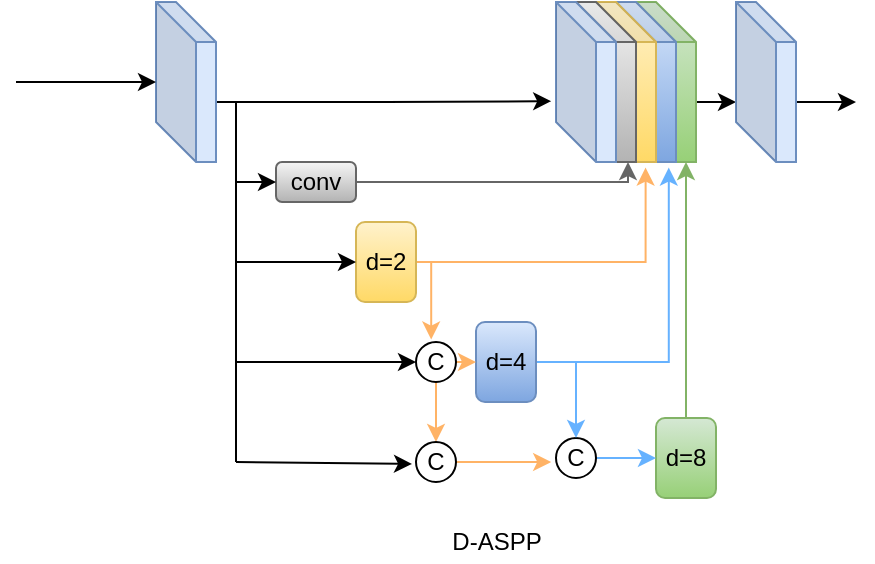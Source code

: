 <mxfile version="14.5.10" type="github">
  <diagram id="hiHt1AXURksgVoXPxqpf" name="Page-1">
    <mxGraphModel dx="663" dy="411" grid="1" gridSize="10" guides="1" tooltips="1" connect="1" arrows="1" fold="1" page="1" pageScale="1" pageWidth="827" pageHeight="1169" math="0" shadow="0">
      <root>
        <mxCell id="0" />
        <mxCell id="1" parent="0" />
        <mxCell id="XYvxMqAaB1pXMje3Bv3W-18" style="edgeStyle=orthogonalEdgeStyle;rounded=0;orthogonalLoop=1;jettySize=auto;html=1;exitX=0;exitY=0;exitDx=30;exitDy=50;exitPerimeter=0;entryX=-0.08;entryY=0.62;entryDx=0;entryDy=0;entryPerimeter=0;" edge="1" parent="1" source="XYvxMqAaB1pXMje3Bv3W-1" target="XYvxMqAaB1pXMje3Bv3W-11">
          <mxGeometry relative="1" as="geometry" />
        </mxCell>
        <mxCell id="XYvxMqAaB1pXMje3Bv3W-1" value="" style="shape=cube;whiteSpace=wrap;html=1;boundedLbl=1;backgroundOutline=1;darkOpacity=0.05;darkOpacity2=0.1;fillColor=#dae8fc;strokeColor=#6c8ebf;" vertex="1" parent="1">
          <mxGeometry x="170" y="70" width="30" height="80" as="geometry" />
        </mxCell>
        <mxCell id="XYvxMqAaB1pXMje3Bv3W-41" style="edgeStyle=orthogonalEdgeStyle;rounded=0;orthogonalLoop=1;jettySize=auto;html=1;exitX=0;exitY=0;exitDx=30;exitDy=50;exitPerimeter=0;entryX=0;entryY=0.625;entryDx=0;entryDy=0;entryPerimeter=0;" edge="1" parent="1" source="XYvxMqAaB1pXMje3Bv3W-2" target="XYvxMqAaB1pXMje3Bv3W-33">
          <mxGeometry relative="1" as="geometry" />
        </mxCell>
        <mxCell id="XYvxMqAaB1pXMje3Bv3W-2" value="" style="shape=cube;whiteSpace=wrap;html=1;boundedLbl=1;backgroundOutline=1;darkOpacity=0.05;darkOpacity2=0.1;fillColor=#d5e8d4;strokeColor=#82b366;gradientColor=#97d077;" vertex="1" parent="1">
          <mxGeometry x="410" y="70" width="30" height="80" as="geometry" />
        </mxCell>
        <mxCell id="XYvxMqAaB1pXMje3Bv3W-4" value="" style="shape=cube;whiteSpace=wrap;html=1;boundedLbl=1;backgroundOutline=1;darkOpacity=0.05;darkOpacity2=0.1;fillColor=#dae8fc;strokeColor=#6c8ebf;gradientColor=#7ea6e0;" vertex="1" parent="1">
          <mxGeometry x="400" y="70" width="30" height="80" as="geometry" />
        </mxCell>
        <mxCell id="XYvxMqAaB1pXMje3Bv3W-8" value="" style="shape=cube;whiteSpace=wrap;html=1;boundedLbl=1;backgroundOutline=1;darkOpacity=0.05;darkOpacity2=0.1;fillColor=#fff2cc;strokeColor=#d6b656;gradientColor=#ffd966;" vertex="1" parent="1">
          <mxGeometry x="390" y="70" width="30" height="80" as="geometry" />
        </mxCell>
        <mxCell id="XYvxMqAaB1pXMje3Bv3W-6" value="" style="shape=cube;whiteSpace=wrap;html=1;boundedLbl=1;backgroundOutline=1;darkOpacity=0.05;darkOpacity2=0.1;fillColor=#f5f5f5;strokeColor=#666666;gradientColor=#b3b3b3;" vertex="1" parent="1">
          <mxGeometry x="380" y="70" width="30" height="80" as="geometry" />
        </mxCell>
        <mxCell id="XYvxMqAaB1pXMje3Bv3W-11" value="" style="shape=cube;whiteSpace=wrap;html=1;boundedLbl=1;backgroundOutline=1;darkOpacity=0.05;darkOpacity2=0.1;fillColor=#dae8fc;strokeColor=#6c8ebf;" vertex="1" parent="1">
          <mxGeometry x="370" y="70" width="30" height="80" as="geometry" />
        </mxCell>
        <mxCell id="XYvxMqAaB1pXMje3Bv3W-43" style="edgeStyle=orthogonalEdgeStyle;rounded=0;orthogonalLoop=1;jettySize=auto;html=1;exitX=1;exitY=0.5;exitDx=0;exitDy=0;entryX=1;entryY=1;entryDx=0;entryDy=0;entryPerimeter=0;strokeColor=#666666;gradientColor=#b3b3b3;fillColor=#f5f5f5;" edge="1" parent="1">
          <mxGeometry relative="1" as="geometry">
            <mxPoint x="266" y="160" as="sourcePoint" />
            <mxPoint x="406" y="150" as="targetPoint" />
            <Array as="points">
              <mxPoint x="406" y="160" />
            </Array>
          </mxGeometry>
        </mxCell>
        <mxCell id="XYvxMqAaB1pXMje3Bv3W-12" value="conv" style="rounded=1;whiteSpace=wrap;html=1;fillColor=#f5f5f5;strokeColor=#666666;gradientColor=#b3b3b3;" vertex="1" parent="1">
          <mxGeometry x="230" y="150" width="40" height="20" as="geometry" />
        </mxCell>
        <mxCell id="XYvxMqAaB1pXMje3Bv3W-27" style="edgeStyle=orthogonalEdgeStyle;rounded=0;orthogonalLoop=1;jettySize=auto;html=1;exitX=1;exitY=0.5;exitDx=0;exitDy=0;entryX=0.38;entryY=-0.06;entryDx=0;entryDy=0;entryPerimeter=0;strokeColor=#FFB366;" edge="1" parent="1" source="XYvxMqAaB1pXMje3Bv3W-13" target="XYvxMqAaB1pXMje3Bv3W-26">
          <mxGeometry relative="1" as="geometry">
            <Array as="points">
              <mxPoint x="308" y="200" />
            </Array>
          </mxGeometry>
        </mxCell>
        <mxCell id="XYvxMqAaB1pXMje3Bv3W-34" style="edgeStyle=orthogonalEdgeStyle;rounded=0;orthogonalLoop=1;jettySize=auto;html=1;entryX=0.827;entryY=1.035;entryDx=0;entryDy=0;entryPerimeter=0;strokeColor=#FFB366;" edge="1" parent="1" source="XYvxMqAaB1pXMje3Bv3W-13" target="XYvxMqAaB1pXMje3Bv3W-8">
          <mxGeometry relative="1" as="geometry" />
        </mxCell>
        <mxCell id="XYvxMqAaB1pXMje3Bv3W-13" value="d=2" style="rounded=1;whiteSpace=wrap;html=1;gradientColor=#ffd966;fillColor=#fff2cc;strokeColor=#d6b656;" vertex="1" parent="1">
          <mxGeometry x="270" y="180" width="30" height="40" as="geometry" />
        </mxCell>
        <mxCell id="XYvxMqAaB1pXMje3Bv3W-35" style="edgeStyle=orthogonalEdgeStyle;rounded=0;orthogonalLoop=1;jettySize=auto;html=1;exitX=1;exitY=0.5;exitDx=0;exitDy=0;entryX=0.88;entryY=1.035;entryDx=0;entryDy=0;entryPerimeter=0;strokeColor=#66B2FF;" edge="1" parent="1" source="XYvxMqAaB1pXMje3Bv3W-16" target="XYvxMqAaB1pXMje3Bv3W-4">
          <mxGeometry relative="1" as="geometry" />
        </mxCell>
        <mxCell id="XYvxMqAaB1pXMje3Bv3W-16" value="d=4" style="rounded=1;whiteSpace=wrap;html=1;gradientColor=#7ea6e0;fillColor=#dae8fc;strokeColor=#6c8ebf;" vertex="1" parent="1">
          <mxGeometry x="330" y="230" width="30" height="40" as="geometry" />
        </mxCell>
        <mxCell id="XYvxMqAaB1pXMje3Bv3W-40" style="edgeStyle=orthogonalEdgeStyle;rounded=0;orthogonalLoop=1;jettySize=auto;html=1;exitX=0.5;exitY=0;exitDx=0;exitDy=0;entryX=0;entryY=0;entryDx=25;entryDy=80;entryPerimeter=0;gradientColor=#97d077;fillColor=#d5e8d4;strokeColor=#82B366;" edge="1" parent="1" source="XYvxMqAaB1pXMje3Bv3W-17" target="XYvxMqAaB1pXMje3Bv3W-2">
          <mxGeometry relative="1" as="geometry" />
        </mxCell>
        <mxCell id="XYvxMqAaB1pXMje3Bv3W-17" value="d=8" style="rounded=1;whiteSpace=wrap;html=1;gradientColor=#97d077;fillColor=#d5e8d4;strokeColor=#82b366;" vertex="1" parent="1">
          <mxGeometry x="420" y="278" width="30" height="40" as="geometry" />
        </mxCell>
        <mxCell id="XYvxMqAaB1pXMje3Bv3W-21" value="" style="endArrow=none;html=1;" edge="1" parent="1">
          <mxGeometry width="50" height="50" relative="1" as="geometry">
            <mxPoint x="210" y="300" as="sourcePoint" />
            <mxPoint x="210" y="120" as="targetPoint" />
          </mxGeometry>
        </mxCell>
        <mxCell id="XYvxMqAaB1pXMje3Bv3W-22" value="" style="endArrow=classic;html=1;entryX=0;entryY=0.5;entryDx=0;entryDy=0;" edge="1" parent="1" target="XYvxMqAaB1pXMje3Bv3W-12">
          <mxGeometry width="50" height="50" relative="1" as="geometry">
            <mxPoint x="210" y="160" as="sourcePoint" />
            <mxPoint x="430" y="180" as="targetPoint" />
          </mxGeometry>
        </mxCell>
        <mxCell id="XYvxMqAaB1pXMje3Bv3W-23" value="" style="endArrow=classic;html=1;" edge="1" parent="1">
          <mxGeometry width="50" height="50" relative="1" as="geometry">
            <mxPoint x="210" y="300" as="sourcePoint" />
            <mxPoint x="298" y="301" as="targetPoint" />
          </mxGeometry>
        </mxCell>
        <mxCell id="XYvxMqAaB1pXMje3Bv3W-24" value="" style="endArrow=classic;html=1;" edge="1" parent="1">
          <mxGeometry width="50" height="50" relative="1" as="geometry">
            <mxPoint x="210" y="250" as="sourcePoint" />
            <mxPoint x="300" y="250" as="targetPoint" />
          </mxGeometry>
        </mxCell>
        <mxCell id="XYvxMqAaB1pXMje3Bv3W-25" value="" style="endArrow=classic;html=1;entryX=0;entryY=0.5;entryDx=0;entryDy=0;" edge="1" parent="1" target="XYvxMqAaB1pXMje3Bv3W-13">
          <mxGeometry width="50" height="50" relative="1" as="geometry">
            <mxPoint x="210" y="200" as="sourcePoint" />
            <mxPoint x="430" y="180" as="targetPoint" />
          </mxGeometry>
        </mxCell>
        <mxCell id="XYvxMqAaB1pXMje3Bv3W-28" style="edgeStyle=orthogonalEdgeStyle;rounded=0;orthogonalLoop=1;jettySize=auto;html=1;exitX=1;exitY=0.5;exitDx=0;exitDy=0;entryX=0;entryY=0.5;entryDx=0;entryDy=0;strokeColor=#FFB366;" edge="1" parent="1" source="XYvxMqAaB1pXMje3Bv3W-26" target="XYvxMqAaB1pXMje3Bv3W-16">
          <mxGeometry relative="1" as="geometry" />
        </mxCell>
        <mxCell id="XYvxMqAaB1pXMje3Bv3W-31" style="edgeStyle=orthogonalEdgeStyle;rounded=0;orthogonalLoop=1;jettySize=auto;html=1;exitX=0.5;exitY=1;exitDx=0;exitDy=0;entryX=0.5;entryY=0;entryDx=0;entryDy=0;strokeColor=#FFB366;" edge="1" parent="1" source="XYvxMqAaB1pXMje3Bv3W-26" target="XYvxMqAaB1pXMje3Bv3W-30">
          <mxGeometry relative="1" as="geometry" />
        </mxCell>
        <mxCell id="XYvxMqAaB1pXMje3Bv3W-26" value="C" style="ellipse;whiteSpace=wrap;html=1;aspect=fixed;" vertex="1" parent="1">
          <mxGeometry x="300" y="240" width="20" height="20" as="geometry" />
        </mxCell>
        <mxCell id="XYvxMqAaB1pXMje3Bv3W-37" style="edgeStyle=orthogonalEdgeStyle;rounded=0;orthogonalLoop=1;jettySize=auto;html=1;exitX=1;exitY=0.5;exitDx=0;exitDy=0;entryX=-0.12;entryY=0.6;entryDx=0;entryDy=0;entryPerimeter=0;strokeColor=#FFB366;" edge="1" parent="1" source="XYvxMqAaB1pXMje3Bv3W-30" target="XYvxMqAaB1pXMje3Bv3W-36">
          <mxGeometry relative="1" as="geometry" />
        </mxCell>
        <mxCell id="XYvxMqAaB1pXMje3Bv3W-30" value="C" style="ellipse;whiteSpace=wrap;html=1;aspect=fixed;" vertex="1" parent="1">
          <mxGeometry x="300" y="290" width="20" height="20" as="geometry" />
        </mxCell>
        <mxCell id="XYvxMqAaB1pXMje3Bv3W-42" style="edgeStyle=orthogonalEdgeStyle;rounded=0;orthogonalLoop=1;jettySize=auto;html=1;exitX=0;exitY=0;exitDx=30;exitDy=50;exitPerimeter=0;strokeColor=#000000;" edge="1" parent="1" source="XYvxMqAaB1pXMje3Bv3W-33">
          <mxGeometry relative="1" as="geometry">
            <mxPoint x="520" y="120" as="targetPoint" />
          </mxGeometry>
        </mxCell>
        <mxCell id="XYvxMqAaB1pXMje3Bv3W-33" value="" style="shape=cube;whiteSpace=wrap;html=1;boundedLbl=1;backgroundOutline=1;darkOpacity=0.05;darkOpacity2=0.1;fillColor=#dae8fc;strokeColor=#6c8ebf;" vertex="1" parent="1">
          <mxGeometry x="460" y="70" width="30" height="80" as="geometry" />
        </mxCell>
        <mxCell id="XYvxMqAaB1pXMje3Bv3W-39" style="edgeStyle=orthogonalEdgeStyle;rounded=0;orthogonalLoop=1;jettySize=auto;html=1;exitX=1;exitY=0.5;exitDx=0;exitDy=0;entryX=0;entryY=0.5;entryDx=0;entryDy=0;strokeColor=#66B2FF;" edge="1" parent="1" source="XYvxMqAaB1pXMje3Bv3W-36" target="XYvxMqAaB1pXMje3Bv3W-17">
          <mxGeometry relative="1" as="geometry" />
        </mxCell>
        <mxCell id="XYvxMqAaB1pXMje3Bv3W-36" value="C" style="ellipse;whiteSpace=wrap;html=1;aspect=fixed;" vertex="1" parent="1">
          <mxGeometry x="370" y="288" width="20" height="20" as="geometry" />
        </mxCell>
        <mxCell id="XYvxMqAaB1pXMje3Bv3W-38" value="" style="endArrow=classic;html=1;entryX=0.5;entryY=0;entryDx=0;entryDy=0;strokeColor=#66B2FF;" edge="1" parent="1" target="XYvxMqAaB1pXMje3Bv3W-36">
          <mxGeometry width="50" height="50" relative="1" as="geometry">
            <mxPoint x="380" y="250" as="sourcePoint" />
            <mxPoint x="430" y="180" as="targetPoint" />
          </mxGeometry>
        </mxCell>
        <mxCell id="XYvxMqAaB1pXMje3Bv3W-44" value="D-ASPP" style="text;html=1;resizable=0;autosize=1;align=center;verticalAlign=middle;points=[];fillColor=none;strokeColor=none;rounded=0;" vertex="1" parent="1">
          <mxGeometry x="310" y="330" width="60" height="20" as="geometry" />
        </mxCell>
        <mxCell id="XYvxMqAaB1pXMje3Bv3W-45" value="" style="endArrow=classic;html=1;strokeColor=#000000;" edge="1" parent="1" target="XYvxMqAaB1pXMje3Bv3W-1">
          <mxGeometry width="50" height="50" relative="1" as="geometry">
            <mxPoint x="100" y="110" as="sourcePoint" />
            <mxPoint x="350" y="170" as="targetPoint" />
          </mxGeometry>
        </mxCell>
      </root>
    </mxGraphModel>
  </diagram>
</mxfile>
